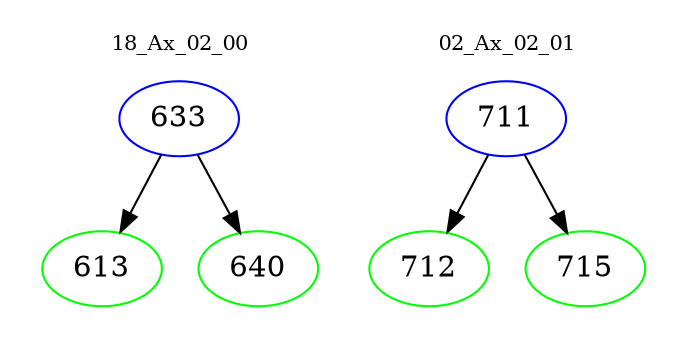 digraph{
subgraph cluster_0 {
color = white
label = "18_Ax_02_00";
fontsize=10;
T0_633 [label="633", color="blue"]
T0_633 -> T0_613 [color="black"]
T0_613 [label="613", color="green"]
T0_633 -> T0_640 [color="black"]
T0_640 [label="640", color="green"]
}
subgraph cluster_1 {
color = white
label = "02_Ax_02_01";
fontsize=10;
T1_711 [label="711", color="blue"]
T1_711 -> T1_712 [color="black"]
T1_712 [label="712", color="green"]
T1_711 -> T1_715 [color="black"]
T1_715 [label="715", color="green"]
}
}
